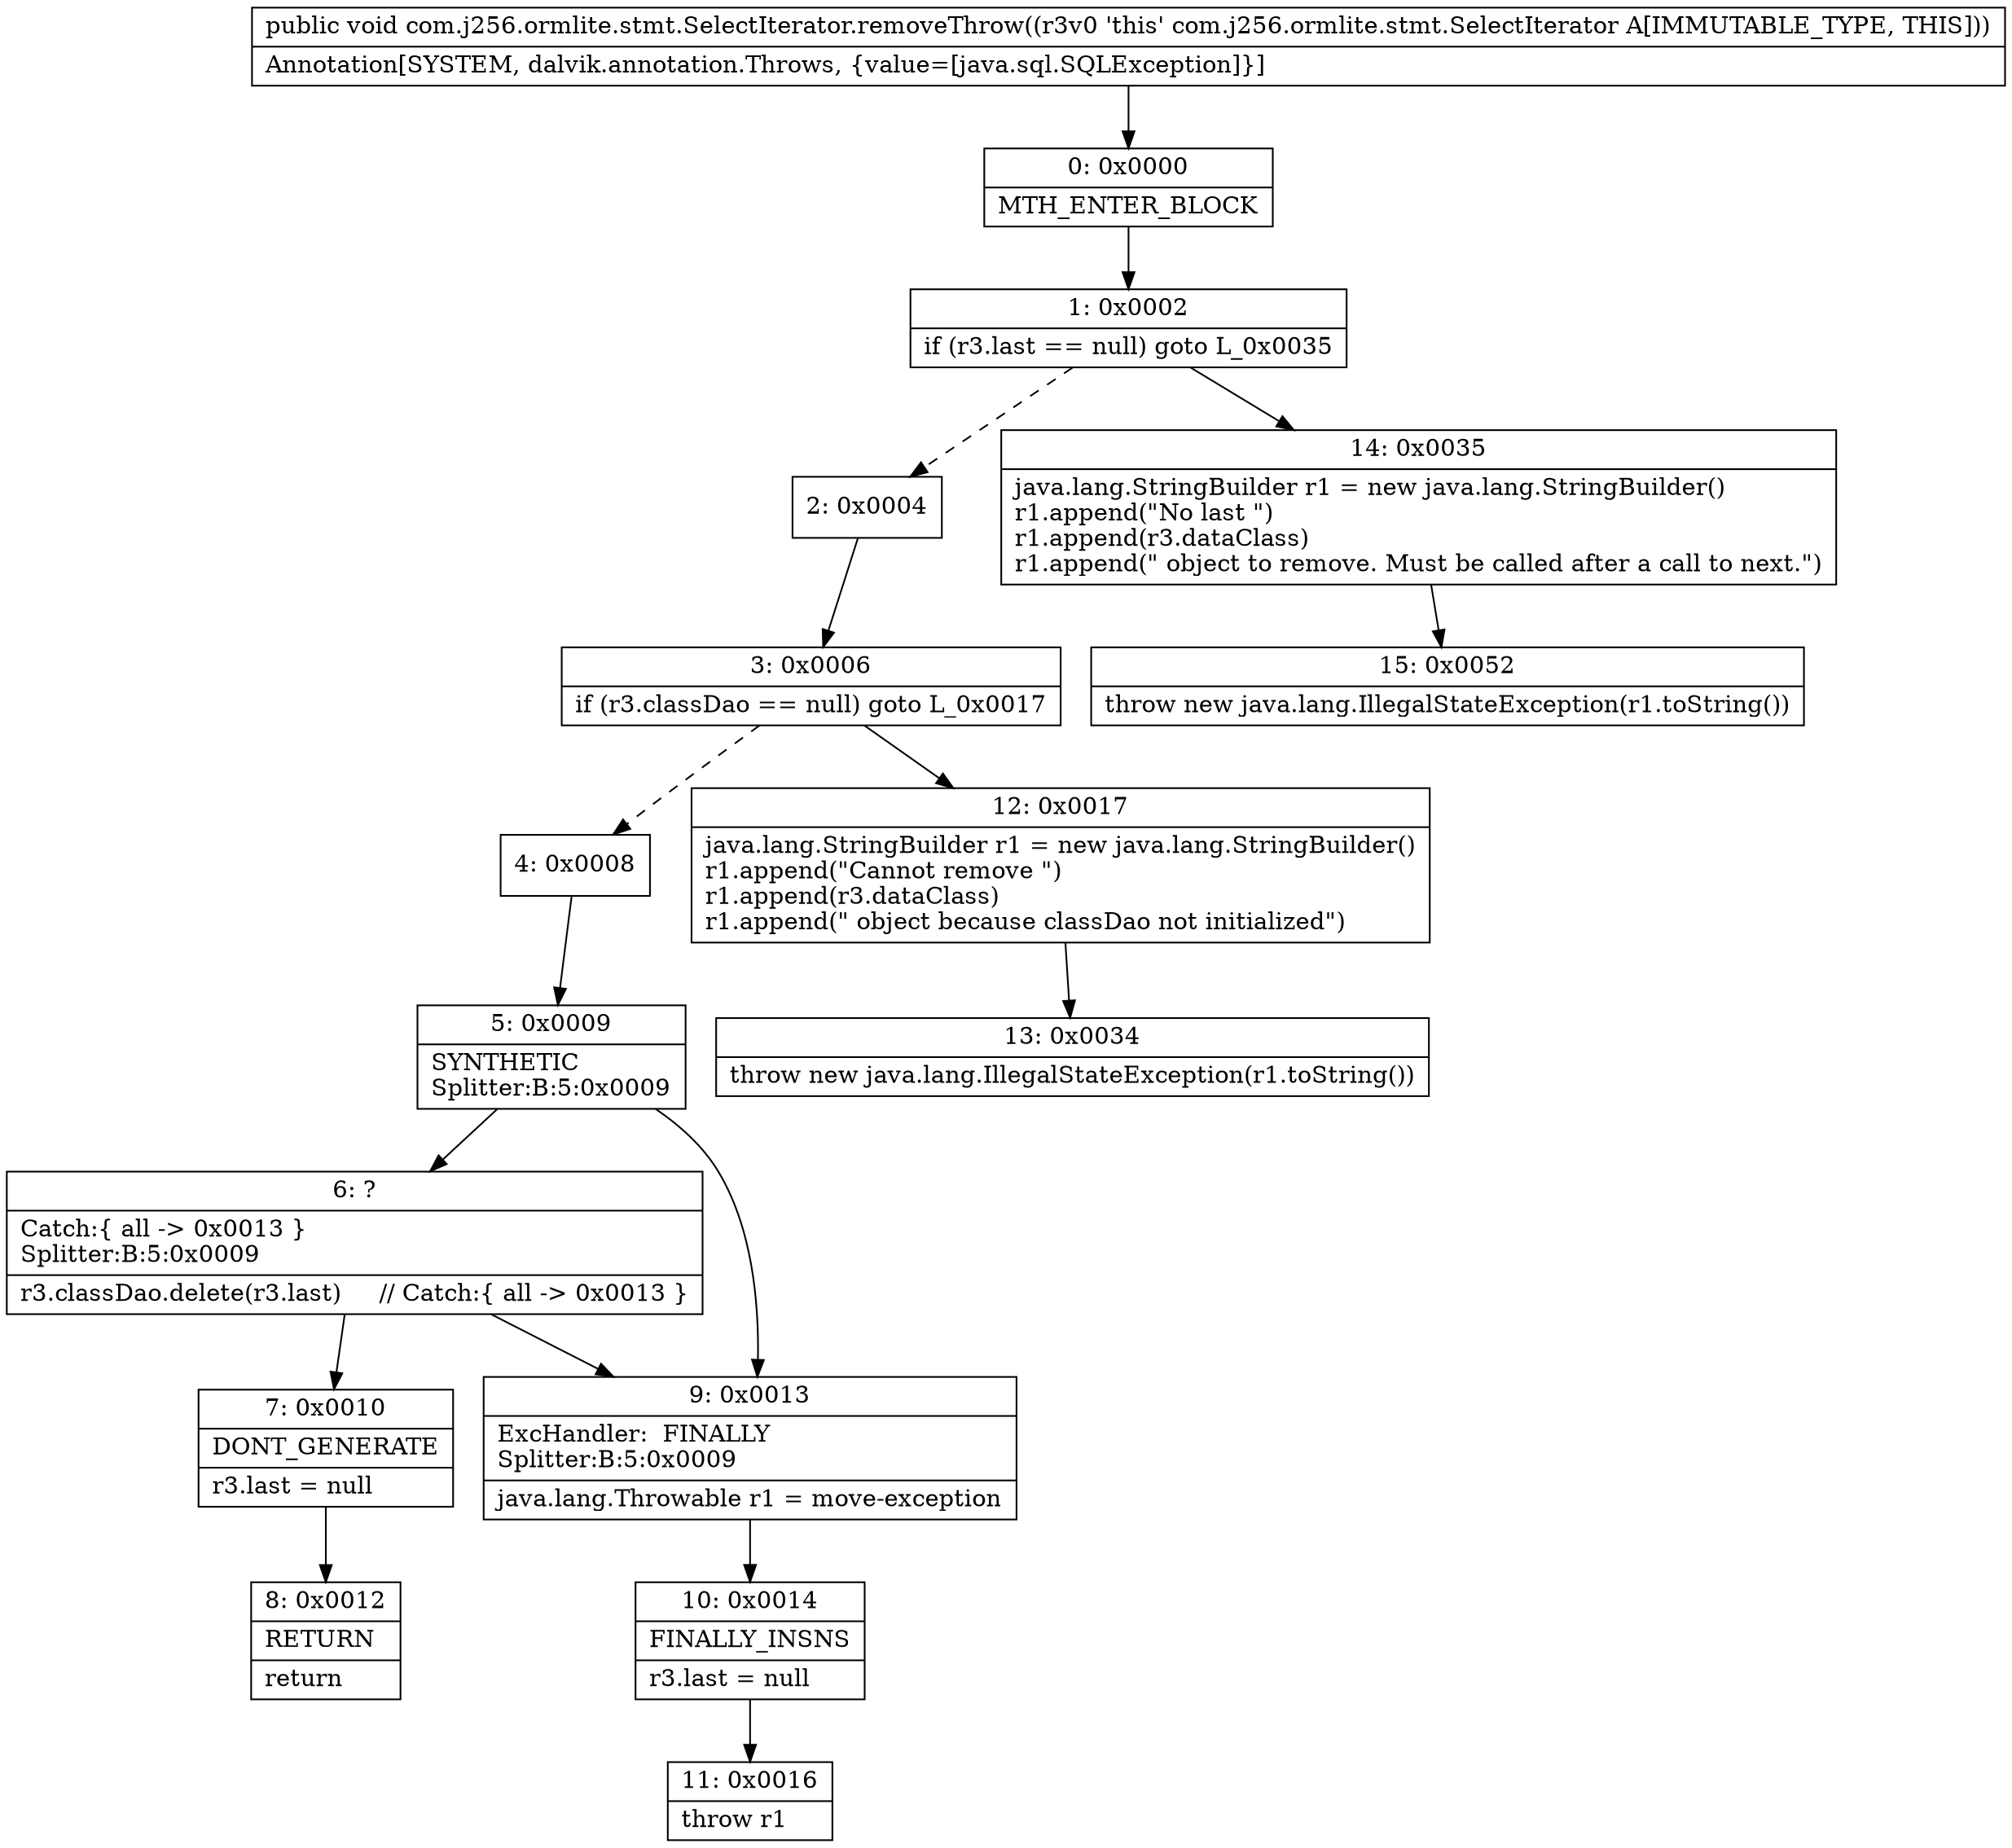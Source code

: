 digraph "CFG forcom.j256.ormlite.stmt.SelectIterator.removeThrow()V" {
Node_0 [shape=record,label="{0\:\ 0x0000|MTH_ENTER_BLOCK\l}"];
Node_1 [shape=record,label="{1\:\ 0x0002|if (r3.last == null) goto L_0x0035\l}"];
Node_2 [shape=record,label="{2\:\ 0x0004}"];
Node_3 [shape=record,label="{3\:\ 0x0006|if (r3.classDao == null) goto L_0x0017\l}"];
Node_4 [shape=record,label="{4\:\ 0x0008}"];
Node_5 [shape=record,label="{5\:\ 0x0009|SYNTHETIC\lSplitter:B:5:0x0009\l}"];
Node_6 [shape=record,label="{6\:\ ?|Catch:\{ all \-\> 0x0013 \}\lSplitter:B:5:0x0009\l|r3.classDao.delete(r3.last)     \/\/ Catch:\{ all \-\> 0x0013 \}\l}"];
Node_7 [shape=record,label="{7\:\ 0x0010|DONT_GENERATE\l|r3.last = null\l}"];
Node_8 [shape=record,label="{8\:\ 0x0012|RETURN\l|return\l}"];
Node_9 [shape=record,label="{9\:\ 0x0013|ExcHandler:  FINALLY\lSplitter:B:5:0x0009\l|java.lang.Throwable r1 = move\-exception\l}"];
Node_10 [shape=record,label="{10\:\ 0x0014|FINALLY_INSNS\l|r3.last = null\l}"];
Node_11 [shape=record,label="{11\:\ 0x0016|throw r1\l}"];
Node_12 [shape=record,label="{12\:\ 0x0017|java.lang.StringBuilder r1 = new java.lang.StringBuilder()\lr1.append(\"Cannot remove \")\lr1.append(r3.dataClass)\lr1.append(\" object because classDao not initialized\")\l}"];
Node_13 [shape=record,label="{13\:\ 0x0034|throw new java.lang.IllegalStateException(r1.toString())\l}"];
Node_14 [shape=record,label="{14\:\ 0x0035|java.lang.StringBuilder r1 = new java.lang.StringBuilder()\lr1.append(\"No last \")\lr1.append(r3.dataClass)\lr1.append(\" object to remove. Must be called after a call to next.\")\l}"];
Node_15 [shape=record,label="{15\:\ 0x0052|throw new java.lang.IllegalStateException(r1.toString())\l}"];
MethodNode[shape=record,label="{public void com.j256.ormlite.stmt.SelectIterator.removeThrow((r3v0 'this' com.j256.ormlite.stmt.SelectIterator A[IMMUTABLE_TYPE, THIS]))  | Annotation[SYSTEM, dalvik.annotation.Throws, \{value=[java.sql.SQLException]\}]\l}"];
MethodNode -> Node_0;
Node_0 -> Node_1;
Node_1 -> Node_2[style=dashed];
Node_1 -> Node_14;
Node_2 -> Node_3;
Node_3 -> Node_4[style=dashed];
Node_3 -> Node_12;
Node_4 -> Node_5;
Node_5 -> Node_6;
Node_5 -> Node_9;
Node_6 -> Node_7;
Node_6 -> Node_9;
Node_7 -> Node_8;
Node_9 -> Node_10;
Node_10 -> Node_11;
Node_12 -> Node_13;
Node_14 -> Node_15;
}

